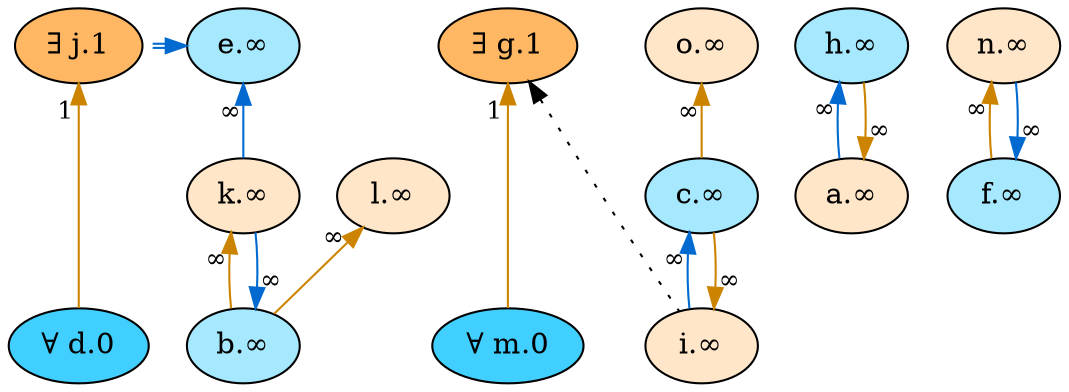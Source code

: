 digraph {
    // Node defaults can be set here if needed
    "d" [style="filled" fillcolor="#40cfff" label="∀ d.0" fontsize=14]
    "m" [style="filled" fillcolor="#40cfff" label="∀ m.0" fontsize=14]
    "g" [style="filled" fillcolor="#ffb763" label="∃ g.1" fontsize=14]
    "j" [style="filled" fillcolor="#ffb763" label="∃ j.1" fontsize=14]
    "h" [style="filled" fillcolor="#a6e9ff" label="h.∞" fontsize=14]
    "a" [style="filled" fillcolor="#ffe6c9" label="a.∞" fontsize=14]
    "k" [style="filled" fillcolor="#ffe6c9" label="k.∞" fontsize=14]
    "b" [style="filled" fillcolor="#a6e9ff" label="b.∞" fontsize=14]
    "l" [style="filled" fillcolor="#ffe6c9" label="l.∞" fontsize=14]
    "c" [style="filled" fillcolor="#a6e9ff" label="c.∞" fontsize=14]
    "i" [style="filled" fillcolor="#ffe6c9" label="i.∞" fontsize=14]
    "o" [style="filled" fillcolor="#ffe6c9" label="o.∞" fontsize=14]
    "e" [style="filled" fillcolor="#a6e9ff" label="e.∞" fontsize=14]
    "n" [style="filled" fillcolor="#ffe6c9" label="n.∞" fontsize=14]
    "f" [style="filled" fillcolor="#a6e9ff" label="f.∞" fontsize=14]
    edge[labeldistance=1.5 fontsize=12]
    "h" -> "a" [color="#006ad1" style="solid" dir="back" taillabel="∞" ]
    "a" -> "h" [color="#cc8400" style="solid" dir="back" taillabel="∞" ]
    "k" -> "b" [color="#cc8400" style="solid" dir="back" taillabel="∞" ]
    "b" -> "k" [color="#006ad1" style="solid" dir="back" taillabel="∞" ]
    "l" -> "b" [color="#cc8400" style="solid" dir="back" taillabel="∞" ]
    "c" -> "i" [color="#006ad1" style="solid" dir="back" taillabel="∞" ]
    "i" -> "c" [color="#cc8400" style="solid" dir="back" taillabel="∞" ]
    "o" -> "c" [color="#cc8400" style="solid" dir="back" taillabel="∞" ]
    "j" -> "d" [color="#cc8400" style="solid" dir="back" taillabel="1" ]
    "e" -> "j" [color="#006ad1:#006ad1" style="dashed" dir="back" taillabel="" constraint=false]
    "e" -> "k" [color="#006ad1" style="solid" dir="back" taillabel="∞" ]
    "n" -> "f" [color="#cc8400" style="solid" dir="back" taillabel="∞" ]
    "f" -> "n" [color="#006ad1" style="solid" dir="back" taillabel="∞" ]
    "g" -> "i" [color="black" style="dotted" dir="back" taillabel="" constraint=false]
    "g" -> "m" [color="#cc8400" style="solid" dir="back" taillabel="1" ]
    {rank = max d m}
    {rank = min g j}
}